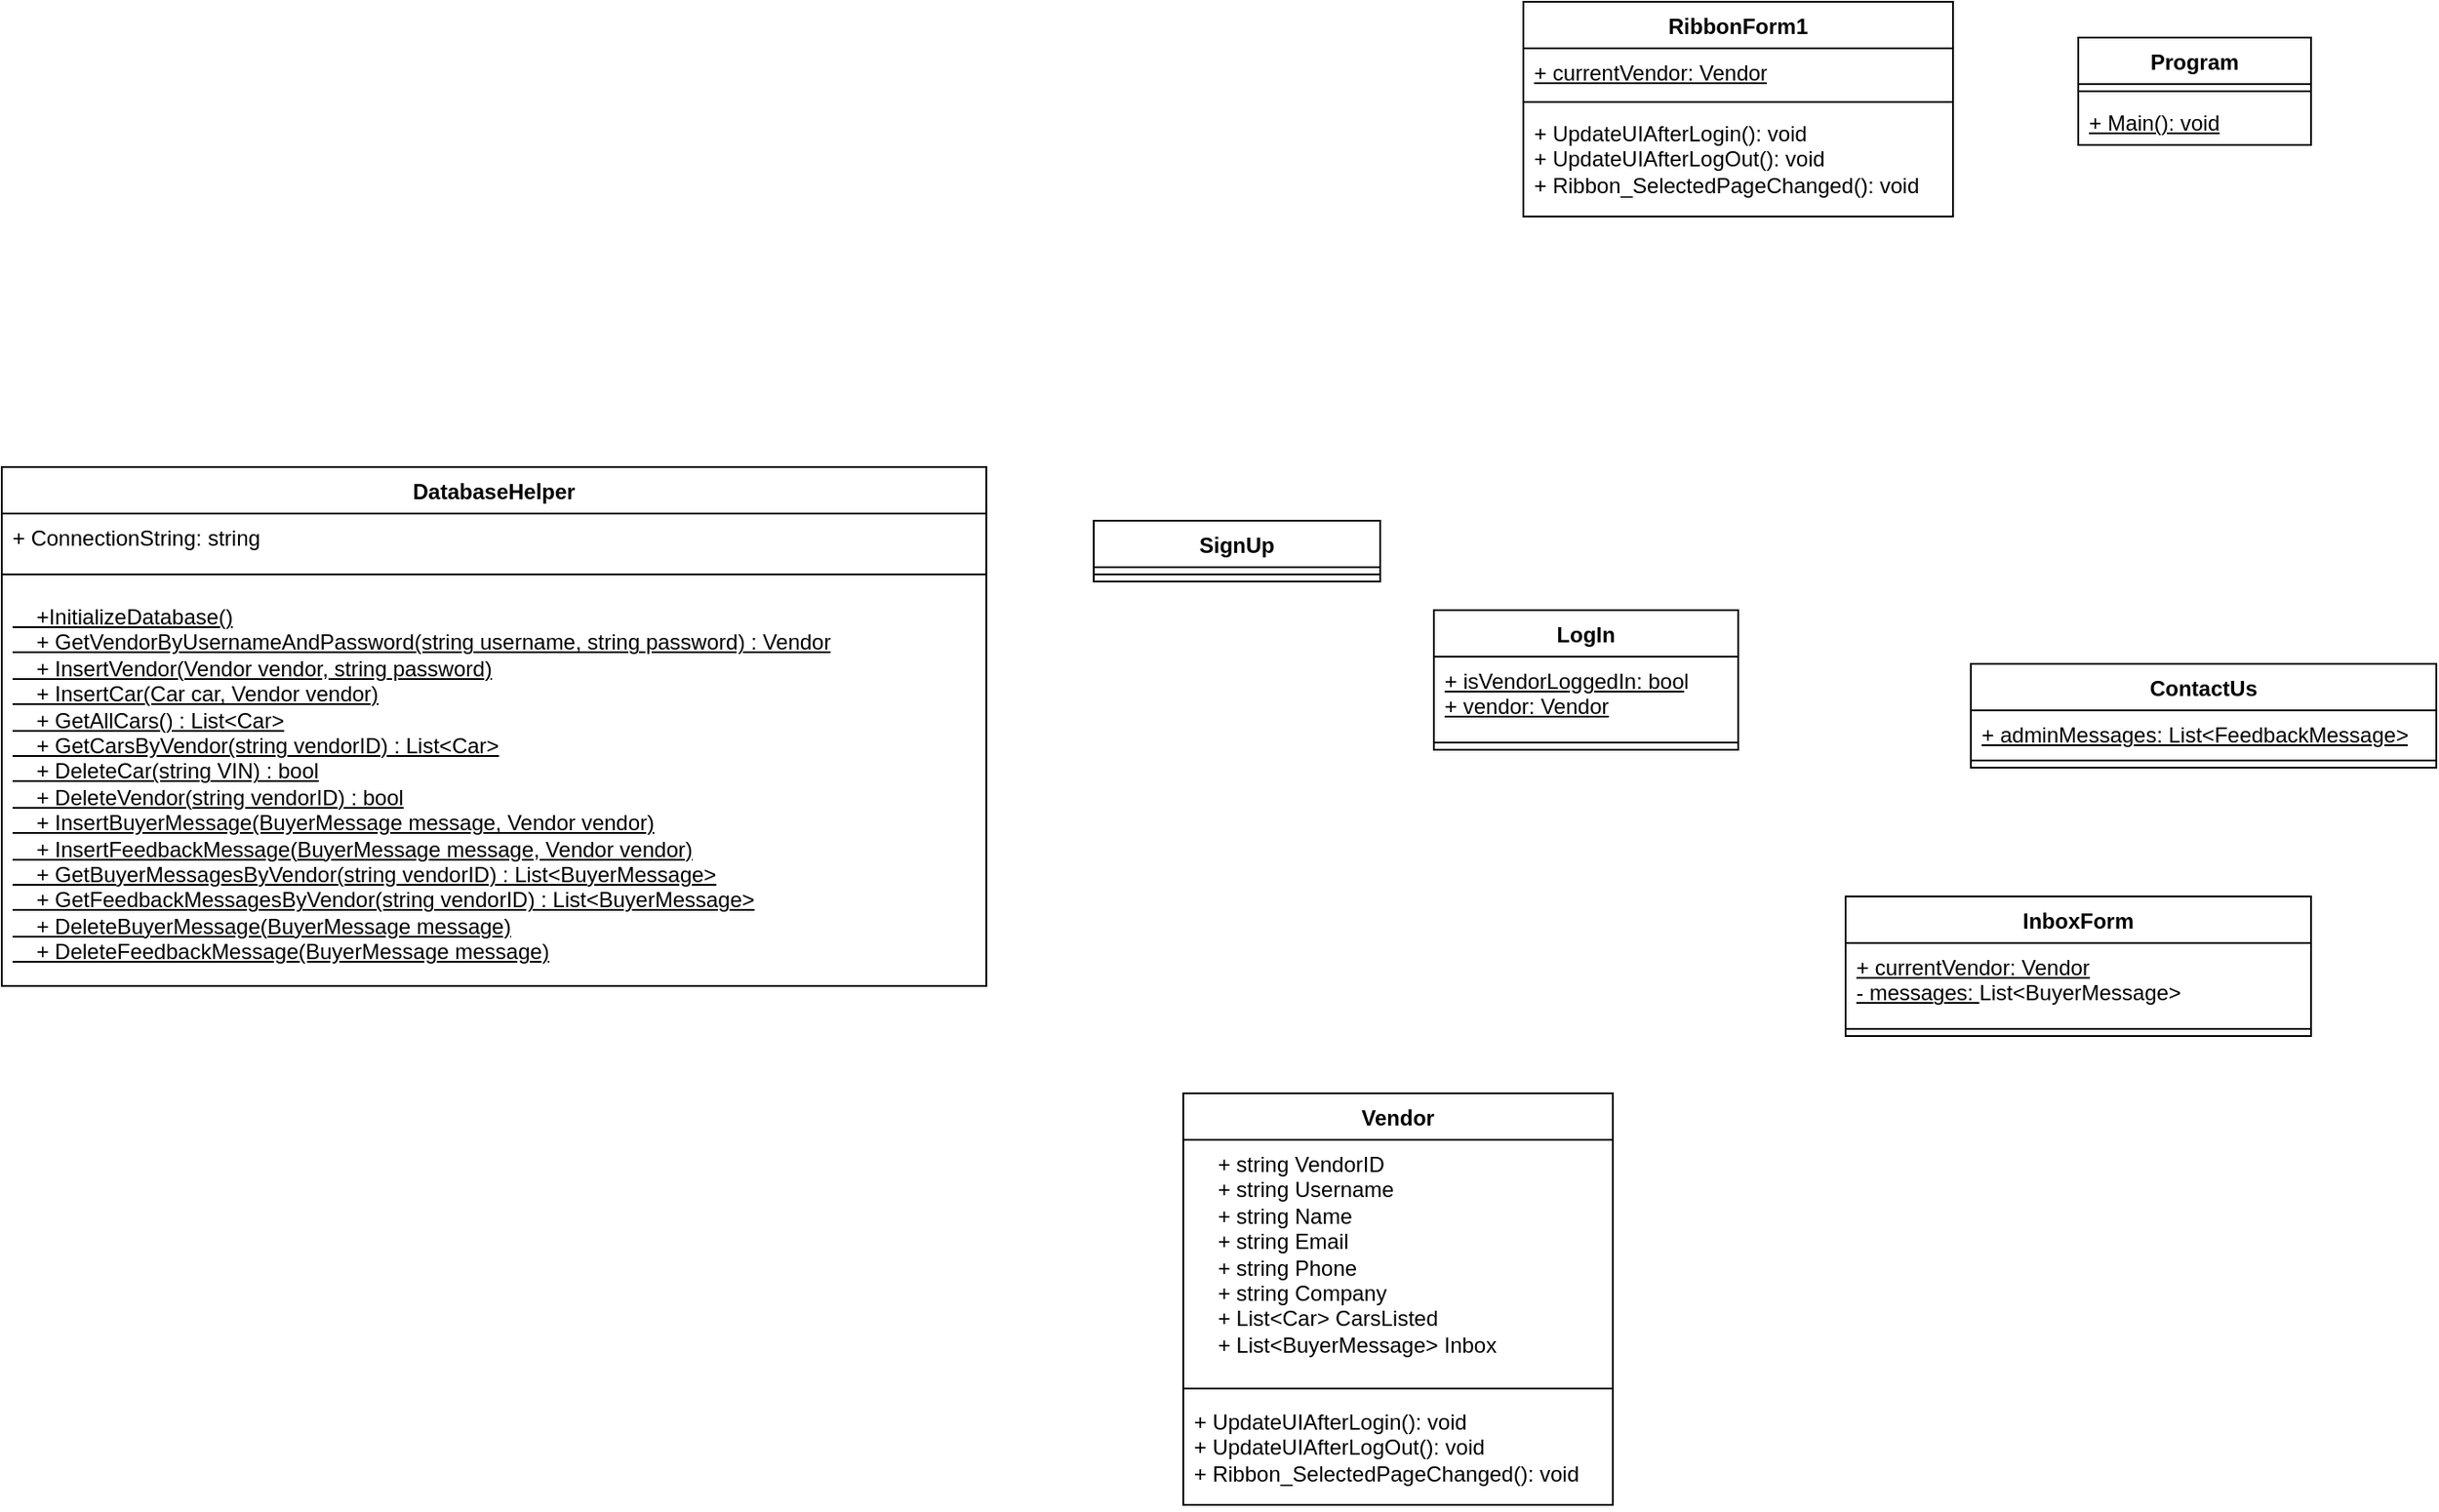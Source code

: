 <mxfile version="27.1.6">
  <diagram name="Page-1" id="711QfQNye3RLoxNIMQiF">
    <mxGraphModel dx="1406" dy="797" grid="1" gridSize="10" guides="1" tooltips="1" connect="1" arrows="1" fold="1" page="1" pageScale="1" pageWidth="850" pageHeight="1100" math="0" shadow="0">
      <root>
        <mxCell id="0" />
        <mxCell id="1" parent="0" />
        <mxCell id="jxZEcTVZIhnh-4yxJwG4-6" value="RibbonForm1" style="swimlane;fontStyle=1;align=center;verticalAlign=top;childLayout=stackLayout;horizontal=1;startSize=26;horizontalStack=0;resizeParent=1;resizeParentMax=0;resizeLast=0;collapsible=1;marginBottom=0;whiteSpace=wrap;html=1;" vertex="1" parent="1">
          <mxGeometry x="380" y="220" width="240" height="120" as="geometry" />
        </mxCell>
        <mxCell id="jxZEcTVZIhnh-4yxJwG4-7" value="&lt;u&gt;+ currentVendor: Vendor&lt;/u&gt;" style="text;strokeColor=none;fillColor=none;align=left;verticalAlign=top;spacingLeft=4;spacingRight=4;overflow=hidden;rotatable=0;points=[[0,0.5],[1,0.5]];portConstraint=eastwest;whiteSpace=wrap;html=1;" vertex="1" parent="jxZEcTVZIhnh-4yxJwG4-6">
          <mxGeometry y="26" width="240" height="26" as="geometry" />
        </mxCell>
        <mxCell id="jxZEcTVZIhnh-4yxJwG4-8" value="" style="line;strokeWidth=1;fillColor=none;align=left;verticalAlign=middle;spacingTop=-1;spacingLeft=3;spacingRight=3;rotatable=0;labelPosition=right;points=[];portConstraint=eastwest;strokeColor=inherit;" vertex="1" parent="jxZEcTVZIhnh-4yxJwG4-6">
          <mxGeometry y="52" width="240" height="8" as="geometry" />
        </mxCell>
        <mxCell id="jxZEcTVZIhnh-4yxJwG4-9" value="&lt;div&gt;+ UpdateUIAfterLogin(): void&lt;/div&gt;&lt;div&gt;&lt;div&gt;+ UpdateUIAfterLogOut(): void&lt;/div&gt;+ Ribbon_SelectedPageChanged(): void&lt;/div&gt;&lt;div&gt;&lt;br&gt;&lt;/div&gt;&lt;div&gt;&lt;br&gt;&lt;/div&gt;&lt;div&gt;&lt;br&gt;&lt;/div&gt;" style="text;strokeColor=none;fillColor=none;align=left;verticalAlign=top;spacingLeft=4;spacingRight=4;overflow=hidden;rotatable=0;points=[[0,0.5],[1,0.5]];portConstraint=eastwest;whiteSpace=wrap;html=1;" vertex="1" parent="jxZEcTVZIhnh-4yxJwG4-6">
          <mxGeometry y="60" width="240" height="60" as="geometry" />
        </mxCell>
        <mxCell id="jxZEcTVZIhnh-4yxJwG4-43" value="DatabaseHelper" style="swimlane;fontStyle=1;align=center;verticalAlign=top;childLayout=stackLayout;horizontal=1;startSize=26;horizontalStack=0;resizeParent=1;resizeParentMax=0;resizeLast=0;collapsible=1;marginBottom=0;whiteSpace=wrap;html=1;" vertex="1" parent="1">
          <mxGeometry x="-470" y="480" width="550" height="290" as="geometry" />
        </mxCell>
        <mxCell id="jxZEcTVZIhnh-4yxJwG4-44" value="+ ConnectionString: string" style="text;strokeColor=none;fillColor=none;align=left;verticalAlign=top;spacingLeft=4;spacingRight=4;overflow=hidden;rotatable=0;points=[[0,0.5],[1,0.5]];portConstraint=eastwest;whiteSpace=wrap;html=1;" vertex="1" parent="jxZEcTVZIhnh-4yxJwG4-43">
          <mxGeometry y="26" width="550" height="24" as="geometry" />
        </mxCell>
        <mxCell id="jxZEcTVZIhnh-4yxJwG4-45" value="" style="line;strokeWidth=1;fillColor=none;align=left;verticalAlign=middle;spacingTop=-1;spacingLeft=3;spacingRight=3;rotatable=0;labelPosition=right;points=[];portConstraint=eastwest;strokeColor=inherit;" vertex="1" parent="jxZEcTVZIhnh-4yxJwG4-43">
          <mxGeometry y="50" width="550" height="20" as="geometry" />
        </mxCell>
        <mxCell id="jxZEcTVZIhnh-4yxJwG4-46" value="&lt;u&gt;&amp;nbsp; &amp;nbsp; +InitializeDatabase()&lt;br&gt;&amp;nbsp; &amp;nbsp; + GetVendorByUsernameAndPassword(string username, string password) : Vendor&lt;br&gt;&amp;nbsp; &amp;nbsp; + InsertVendor(Vendor vendor, string password)&lt;br&gt;&amp;nbsp; &amp;nbsp; + InsertCar(Car car, Vendor vendor)&lt;br&gt;&amp;nbsp; &amp;nbsp; + GetAllCars() : List&amp;lt;Car&amp;gt;&lt;br&gt;&amp;nbsp; &amp;nbsp; + GetCarsByVendor(string vendorID) : List&amp;lt;Car&amp;gt;&lt;br&gt;&amp;nbsp; &amp;nbsp; + DeleteCar(string VIN) : bool&lt;br&gt;&amp;nbsp; &amp;nbsp; + DeleteVendor(string vendorID) : bool&lt;br&gt;&amp;nbsp; &amp;nbsp; + InsertBuyerMessage(BuyerMessage message, Vendor vendor)&lt;br&gt;&amp;nbsp; &amp;nbsp; + InsertFeedbackMessage(BuyerMessage message, Vendor vendor)&lt;br&gt;&amp;nbsp; &amp;nbsp; + GetBuyerMessagesByVendor(string vendorID) : List&amp;lt;BuyerMessage&amp;gt;&lt;br&gt;&amp;nbsp; &amp;nbsp; + GetFeedbackMessagesByVendor(string vendorID) : List&amp;lt;BuyerMessage&amp;gt;&lt;br&gt;&amp;nbsp; &amp;nbsp; + DeleteBuyerMessage(BuyerMessage message)&lt;br&gt;&amp;nbsp; &amp;nbsp; + DeleteFeedbackMessage(BuyerMessage message)&lt;/u&gt;" style="text;strokeColor=none;fillColor=none;align=left;verticalAlign=top;spacingLeft=4;spacingRight=4;overflow=hidden;rotatable=0;points=[[0,0.5],[1,0.5]];portConstraint=eastwest;whiteSpace=wrap;html=1;" vertex="1" parent="jxZEcTVZIhnh-4yxJwG4-43">
          <mxGeometry y="70" width="550" height="220" as="geometry" />
        </mxCell>
        <mxCell id="jxZEcTVZIhnh-4yxJwG4-47" value="LogIn" style="swimlane;fontStyle=1;align=center;verticalAlign=top;childLayout=stackLayout;horizontal=1;startSize=26;horizontalStack=0;resizeParent=1;resizeParentMax=0;resizeLast=0;collapsible=1;marginBottom=0;whiteSpace=wrap;html=1;" vertex="1" parent="1">
          <mxGeometry x="330" y="560" width="170" height="78" as="geometry" />
        </mxCell>
        <mxCell id="jxZEcTVZIhnh-4yxJwG4-48" value="&lt;div&gt;&lt;u&gt;+ isVendorLoggedIn: boo&lt;/u&gt;l&lt;/div&gt;&lt;div&gt;&lt;u&gt;+ vendor: Vendor&lt;/u&gt;&lt;/div&gt;" style="text;strokeColor=none;fillColor=none;align=left;verticalAlign=top;spacingLeft=4;spacingRight=4;overflow=hidden;rotatable=0;points=[[0,0.5],[1,0.5]];portConstraint=eastwest;whiteSpace=wrap;html=1;" vertex="1" parent="jxZEcTVZIhnh-4yxJwG4-47">
          <mxGeometry y="26" width="170" height="44" as="geometry" />
        </mxCell>
        <mxCell id="jxZEcTVZIhnh-4yxJwG4-49" value="" style="line;strokeWidth=1;fillColor=none;align=left;verticalAlign=middle;spacingTop=-1;spacingLeft=3;spacingRight=3;rotatable=0;labelPosition=right;points=[];portConstraint=eastwest;strokeColor=inherit;" vertex="1" parent="jxZEcTVZIhnh-4yxJwG4-47">
          <mxGeometry y="70" width="170" height="8" as="geometry" />
        </mxCell>
        <mxCell id="jxZEcTVZIhnh-4yxJwG4-51" value="&lt;div&gt;SignUp&lt;/div&gt;&lt;div&gt;&lt;br&gt;&lt;/div&gt;" style="swimlane;fontStyle=1;align=center;verticalAlign=top;childLayout=stackLayout;horizontal=1;startSize=26;horizontalStack=0;resizeParent=1;resizeParentMax=0;resizeLast=0;collapsible=1;marginBottom=0;whiteSpace=wrap;html=1;" vertex="1" parent="1">
          <mxGeometry x="140" y="510" width="160" height="34" as="geometry" />
        </mxCell>
        <mxCell id="jxZEcTVZIhnh-4yxJwG4-53" value="" style="line;strokeWidth=1;fillColor=none;align=left;verticalAlign=middle;spacingTop=-1;spacingLeft=3;spacingRight=3;rotatable=0;labelPosition=right;points=[];portConstraint=eastwest;strokeColor=inherit;" vertex="1" parent="jxZEcTVZIhnh-4yxJwG4-51">
          <mxGeometry y="26" width="160" height="8" as="geometry" />
        </mxCell>
        <mxCell id="jxZEcTVZIhnh-4yxJwG4-54" value="Vendor" style="swimlane;fontStyle=1;align=center;verticalAlign=top;childLayout=stackLayout;horizontal=1;startSize=26;horizontalStack=0;resizeParent=1;resizeParentMax=0;resizeLast=0;collapsible=1;marginBottom=0;whiteSpace=wrap;html=1;" vertex="1" parent="1">
          <mxGeometry x="190" y="830" width="240" height="230" as="geometry" />
        </mxCell>
        <mxCell id="jxZEcTVZIhnh-4yxJwG4-55" value="&amp;nbsp; &amp;nbsp; + string VendorID&lt;br&gt;&amp;nbsp; &amp;nbsp; + string Username&lt;br&gt;&amp;nbsp; &amp;nbsp; + string Name&lt;br&gt;&amp;nbsp; &amp;nbsp; + string Email&lt;br&gt;&amp;nbsp; &amp;nbsp; + string Phone&lt;br&gt;&amp;nbsp; &amp;nbsp; + string Company&lt;br&gt;&amp;nbsp; &amp;nbsp; + List&amp;lt;Car&amp;gt; CarsListed&lt;br&gt;&amp;nbsp; &amp;nbsp; + List&amp;lt;BuyerMessage&amp;gt; Inbox" style="text;strokeColor=none;fillColor=none;align=left;verticalAlign=top;spacingLeft=4;spacingRight=4;overflow=hidden;rotatable=0;points=[[0,0.5],[1,0.5]];portConstraint=eastwest;whiteSpace=wrap;html=1;" vertex="1" parent="jxZEcTVZIhnh-4yxJwG4-54">
          <mxGeometry y="26" width="240" height="134" as="geometry" />
        </mxCell>
        <mxCell id="jxZEcTVZIhnh-4yxJwG4-56" value="" style="line;strokeWidth=1;fillColor=none;align=left;verticalAlign=middle;spacingTop=-1;spacingLeft=3;spacingRight=3;rotatable=0;labelPosition=right;points=[];portConstraint=eastwest;strokeColor=inherit;" vertex="1" parent="jxZEcTVZIhnh-4yxJwG4-54">
          <mxGeometry y="160" width="240" height="10" as="geometry" />
        </mxCell>
        <mxCell id="jxZEcTVZIhnh-4yxJwG4-57" value="&lt;div&gt;+ UpdateUIAfterLogin(): void&lt;/div&gt;&lt;div&gt;&lt;div&gt;+ UpdateUIAfterLogOut(): void&lt;/div&gt;+ Ribbon_SelectedPageChanged(): void&lt;/div&gt;&lt;div&gt;&lt;br&gt;&lt;/div&gt;&lt;div&gt;&lt;br&gt;&lt;/div&gt;&lt;div&gt;&lt;br&gt;&lt;/div&gt;" style="text;strokeColor=none;fillColor=none;align=left;verticalAlign=top;spacingLeft=4;spacingRight=4;overflow=hidden;rotatable=0;points=[[0,0.5],[1,0.5]];portConstraint=eastwest;whiteSpace=wrap;html=1;" vertex="1" parent="jxZEcTVZIhnh-4yxJwG4-54">
          <mxGeometry y="170" width="240" height="60" as="geometry" />
        </mxCell>
        <mxCell id="jxZEcTVZIhnh-4yxJwG4-58" value="Program" style="swimlane;fontStyle=1;align=center;verticalAlign=top;childLayout=stackLayout;horizontal=1;startSize=26;horizontalStack=0;resizeParent=1;resizeParentMax=0;resizeLast=0;collapsible=1;marginBottom=0;whiteSpace=wrap;html=1;" vertex="1" parent="1">
          <mxGeometry x="690" y="240" width="130" height="60" as="geometry" />
        </mxCell>
        <mxCell id="jxZEcTVZIhnh-4yxJwG4-60" value="" style="line;strokeWidth=1;fillColor=none;align=left;verticalAlign=middle;spacingTop=-1;spacingLeft=3;spacingRight=3;rotatable=0;labelPosition=right;points=[];portConstraint=eastwest;strokeColor=inherit;" vertex="1" parent="jxZEcTVZIhnh-4yxJwG4-58">
          <mxGeometry y="26" width="130" height="8" as="geometry" />
        </mxCell>
        <mxCell id="jxZEcTVZIhnh-4yxJwG4-61" value="&lt;u&gt;+ Main(): void&lt;/u&gt;" style="text;strokeColor=none;fillColor=none;align=left;verticalAlign=top;spacingLeft=4;spacingRight=4;overflow=hidden;rotatable=0;points=[[0,0.5],[1,0.5]];portConstraint=eastwest;whiteSpace=wrap;html=1;" vertex="1" parent="jxZEcTVZIhnh-4yxJwG4-58">
          <mxGeometry y="34" width="130" height="26" as="geometry" />
        </mxCell>
        <mxCell id="jxZEcTVZIhnh-4yxJwG4-62" value="ContactUs" style="swimlane;fontStyle=1;align=center;verticalAlign=top;childLayout=stackLayout;horizontal=1;startSize=26;horizontalStack=0;resizeParent=1;resizeParentMax=0;resizeLast=0;collapsible=1;marginBottom=0;whiteSpace=wrap;html=1;" vertex="1" parent="1">
          <mxGeometry x="630" y="590" width="260" height="58" as="geometry" />
        </mxCell>
        <mxCell id="jxZEcTVZIhnh-4yxJwG4-63" value="&lt;div&gt;&lt;u&gt;+ adminMessages:&amp;nbsp;List&amp;lt;FeedbackMessage&amp;gt;&lt;/u&gt;&lt;/div&gt;" style="text;strokeColor=none;fillColor=none;align=left;verticalAlign=top;spacingLeft=4;spacingRight=4;overflow=hidden;rotatable=0;points=[[0,0.5],[1,0.5]];portConstraint=eastwest;whiteSpace=wrap;html=1;" vertex="1" parent="jxZEcTVZIhnh-4yxJwG4-62">
          <mxGeometry y="26" width="260" height="24" as="geometry" />
        </mxCell>
        <mxCell id="jxZEcTVZIhnh-4yxJwG4-64" value="" style="line;strokeWidth=1;fillColor=none;align=left;verticalAlign=middle;spacingTop=-1;spacingLeft=3;spacingRight=3;rotatable=0;labelPosition=right;points=[];portConstraint=eastwest;strokeColor=inherit;" vertex="1" parent="jxZEcTVZIhnh-4yxJwG4-62">
          <mxGeometry y="50" width="260" height="8" as="geometry" />
        </mxCell>
        <mxCell id="jxZEcTVZIhnh-4yxJwG4-66" value="InboxForm" style="swimlane;fontStyle=1;align=center;verticalAlign=top;childLayout=stackLayout;horizontal=1;startSize=26;horizontalStack=0;resizeParent=1;resizeParentMax=0;resizeLast=0;collapsible=1;marginBottom=0;whiteSpace=wrap;html=1;" vertex="1" parent="1">
          <mxGeometry x="560" y="720" width="260" height="78" as="geometry" />
        </mxCell>
        <mxCell id="jxZEcTVZIhnh-4yxJwG4-67" value="&lt;div&gt;&lt;u&gt;+ currentVendor: Vendor&lt;/u&gt;&lt;/div&gt;&lt;div&gt;&lt;u&gt;- messages:&amp;nbsp;&lt;/u&gt;List&amp;lt;BuyerMessage&amp;gt;&lt;/div&gt;" style="text;strokeColor=none;fillColor=none;align=left;verticalAlign=top;spacingLeft=4;spacingRight=4;overflow=hidden;rotatable=0;points=[[0,0.5],[1,0.5]];portConstraint=eastwest;whiteSpace=wrap;html=1;" vertex="1" parent="jxZEcTVZIhnh-4yxJwG4-66">
          <mxGeometry y="26" width="260" height="44" as="geometry" />
        </mxCell>
        <mxCell id="jxZEcTVZIhnh-4yxJwG4-68" value="" style="line;strokeWidth=1;fillColor=none;align=left;verticalAlign=middle;spacingTop=-1;spacingLeft=3;spacingRight=3;rotatable=0;labelPosition=right;points=[];portConstraint=eastwest;strokeColor=inherit;" vertex="1" parent="jxZEcTVZIhnh-4yxJwG4-66">
          <mxGeometry y="70" width="260" height="8" as="geometry" />
        </mxCell>
      </root>
    </mxGraphModel>
  </diagram>
</mxfile>
